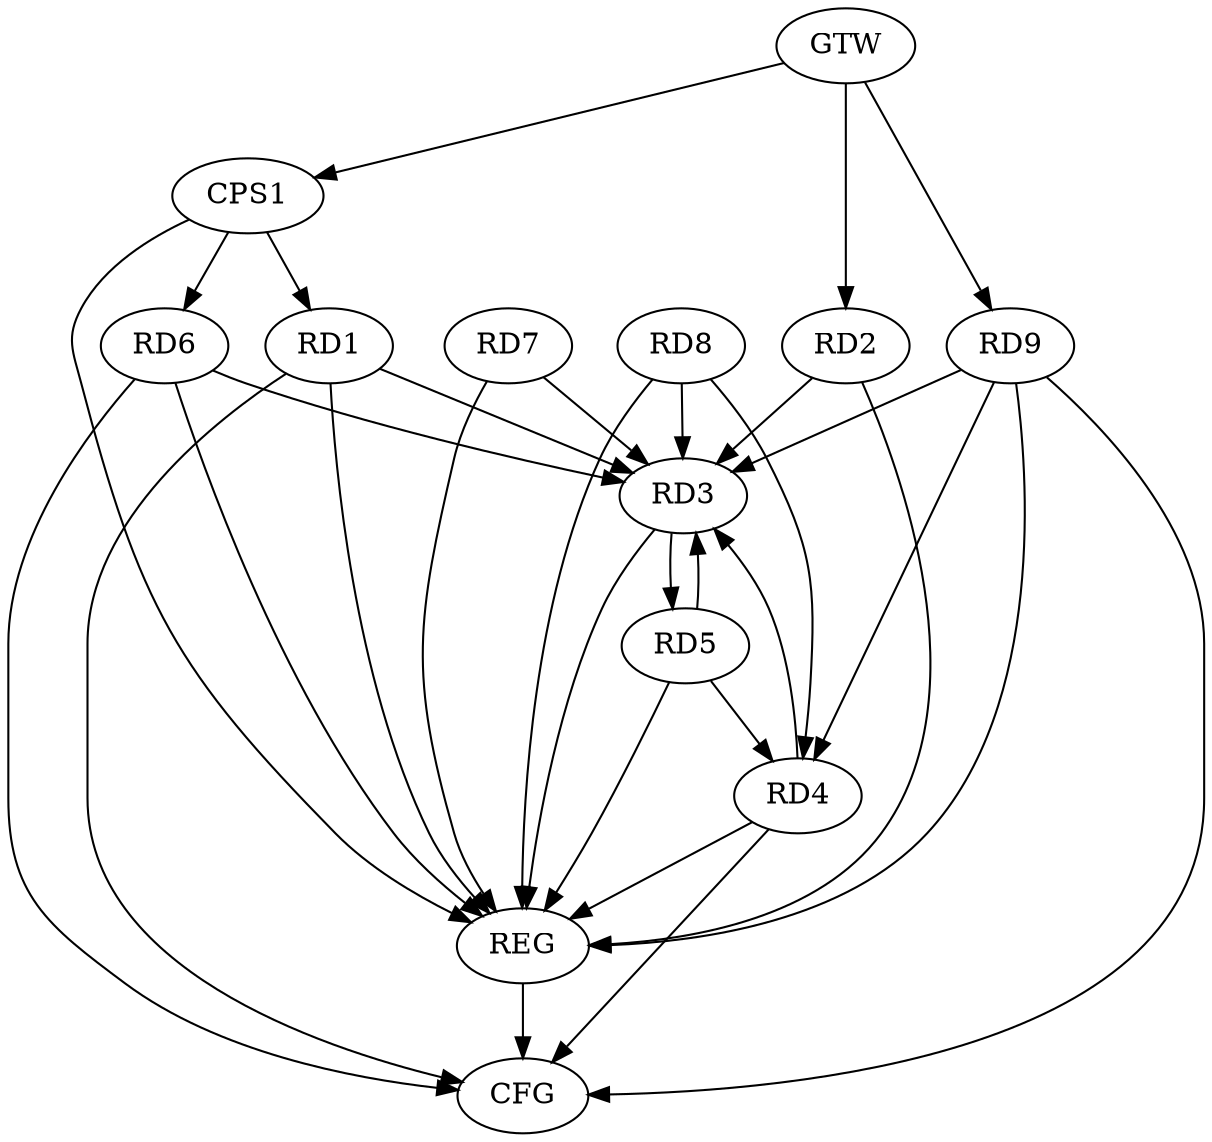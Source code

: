 strict digraph G {
  RD1 [ label="RD1" ];
  RD2 [ label="RD2" ];
  RD3 [ label="RD3" ];
  RD4 [ label="RD4" ];
  RD5 [ label="RD5" ];
  RD6 [ label="RD6" ];
  RD7 [ label="RD7" ];
  RD8 [ label="RD8" ];
  RD9 [ label="RD9" ];
  CPS1 [ label="CPS1" ];
  GTW [ label="GTW" ];
  REG [ label="REG" ];
  CFG [ label="CFG" ];
  RD3 -> RD5;
  RD5 -> RD3;
  RD7 -> RD3;
  RD9 -> RD3;
  RD5 -> RD4;
  RD8 -> RD4;
  RD9 -> RD4;
  CPS1 -> RD1;
  CPS1 -> RD6;
  GTW -> RD2;
  GTW -> RD9;
  GTW -> CPS1;
  RD1 -> REG;
  RD2 -> REG;
  RD3 -> REG;
  RD4 -> REG;
  RD5 -> REG;
  RD6 -> REG;
  RD7 -> REG;
  RD8 -> REG;
  RD9 -> REG;
  CPS1 -> REG;
  RD1 -> CFG;
  RD9 -> CFG;
  RD4 -> CFG;
  RD6 -> CFG;
  REG -> CFG;
  RD6 -> RD3;
  RD2 -> RD3;
  RD4 -> RD3;
  RD1 -> RD3;
  RD8 -> RD3;
}
